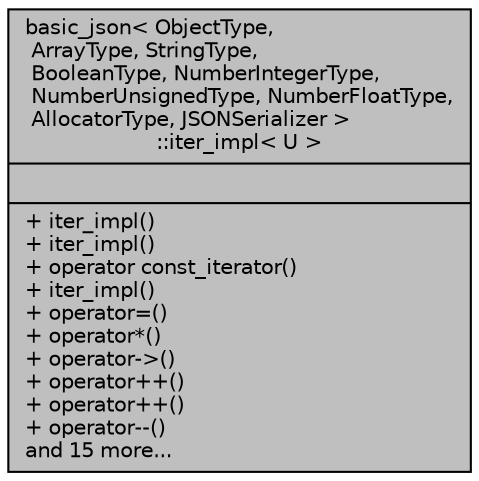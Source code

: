 digraph "basic_json&lt; ObjectType, ArrayType, StringType, BooleanType, NumberIntegerType, NumberUnsignedType, NumberFloatType, AllocatorType, JSONSerializer &gt;::iter_impl&lt; U &gt;"
{
 // LATEX_PDF_SIZE
  edge [fontname="Helvetica",fontsize="10",labelfontname="Helvetica",labelfontsize="10"];
  node [fontname="Helvetica",fontsize="10",shape=record];
  Node1 [label="{basic_json\< ObjectType,\l ArrayType, StringType,\l BooleanType, NumberIntegerType,\l NumberUnsignedType, NumberFloatType,\l AllocatorType, JSONSerializer \>\l::iter_impl\< U \>\n||+ iter_impl()\l+ iter_impl()\l+ operator const_iterator()\l+ iter_impl()\l+ operator=()\l+ operator*()\l+ operator-\>()\l+ operator++()\l+ operator++()\l+ operator--()\land 15 more...\l}",height=0.2,width=0.4,color="black", fillcolor="grey75", style="filled", fontcolor="black",tooltip="a template for a random access iterator for the basic_json class"];
}
